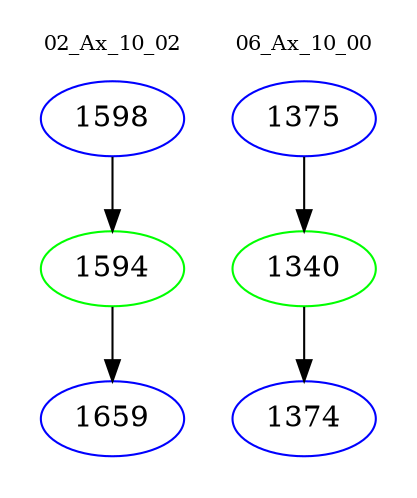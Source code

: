 digraph{
subgraph cluster_0 {
color = white
label = "02_Ax_10_02";
fontsize=10;
T0_1598 [label="1598", color="blue"]
T0_1598 -> T0_1594 [color="black"]
T0_1594 [label="1594", color="green"]
T0_1594 -> T0_1659 [color="black"]
T0_1659 [label="1659", color="blue"]
}
subgraph cluster_1 {
color = white
label = "06_Ax_10_00";
fontsize=10;
T1_1375 [label="1375", color="blue"]
T1_1375 -> T1_1340 [color="black"]
T1_1340 [label="1340", color="green"]
T1_1340 -> T1_1374 [color="black"]
T1_1374 [label="1374", color="blue"]
}
}
